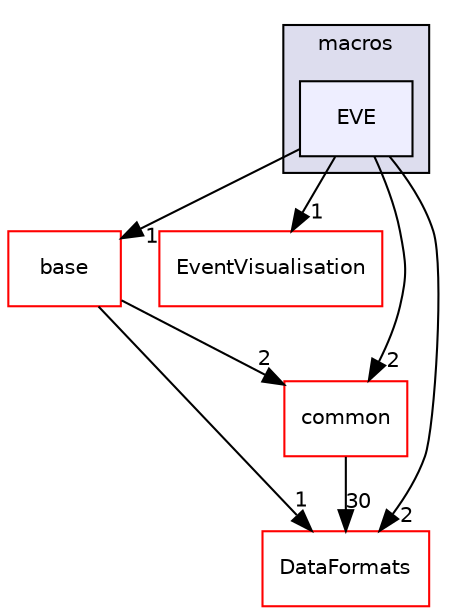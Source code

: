 digraph "/home/travis/build/AliceO2Group/AliceO2/Detectors/ITSMFT/ITS/macros/EVE" {
  bgcolor=transparent;
  compound=true
  node [ fontsize="10", fontname="Helvetica"];
  edge [ labelfontsize="10", labelfontname="Helvetica"];
  subgraph clusterdir_d1915fc52ae3a2d414030e7b83b60b4d {
    graph [ bgcolor="#ddddee", pencolor="black", label="macros" fontname="Helvetica", fontsize="10", URL="dir_d1915fc52ae3a2d414030e7b83b60b4d.html"]
  dir_1f3dcaf49e979915a1a11cf6f96b55ef [shape=box, label="EVE", style="filled", fillcolor="#eeeeff", pencolor="black", URL="dir_1f3dcaf49e979915a1a11cf6f96b55ef.html"];
  }
  dir_eedff867f3c4e67d20b227cb6e0f96ab [shape=box label="base" color="red" URL="dir_eedff867f3c4e67d20b227cb6e0f96ab.html"];
  dir_cec808b9cc531f1b0b82d26124335093 [shape=box label="EventVisualisation" color="red" URL="dir_cec808b9cc531f1b0b82d26124335093.html"];
  dir_85bf31a2e8d306e7598ffcb73f8df6bf [shape=box label="common" color="red" URL="dir_85bf31a2e8d306e7598ffcb73f8df6bf.html"];
  dir_2171f7ec022c5423887b07c69b2f5b48 [shape=box label="DataFormats" color="red" URL="dir_2171f7ec022c5423887b07c69b2f5b48.html"];
  dir_eedff867f3c4e67d20b227cb6e0f96ab->dir_85bf31a2e8d306e7598ffcb73f8df6bf [headlabel="2", labeldistance=1.5 headhref="dir_000277_000224.html"];
  dir_eedff867f3c4e67d20b227cb6e0f96ab->dir_2171f7ec022c5423887b07c69b2f5b48 [headlabel="1", labeldistance=1.5 headhref="dir_000277_000055.html"];
  dir_85bf31a2e8d306e7598ffcb73f8df6bf->dir_2171f7ec022c5423887b07c69b2f5b48 [headlabel="30", labeldistance=1.5 headhref="dir_000224_000055.html"];
  dir_1f3dcaf49e979915a1a11cf6f96b55ef->dir_eedff867f3c4e67d20b227cb6e0f96ab [headlabel="1", labeldistance=1.5 headhref="dir_000294_000277.html"];
  dir_1f3dcaf49e979915a1a11cf6f96b55ef->dir_cec808b9cc531f1b0b82d26124335093 [headlabel="1", labeldistance=1.5 headhref="dir_000294_000111.html"];
  dir_1f3dcaf49e979915a1a11cf6f96b55ef->dir_85bf31a2e8d306e7598ffcb73f8df6bf [headlabel="2", labeldistance=1.5 headhref="dir_000294_000224.html"];
  dir_1f3dcaf49e979915a1a11cf6f96b55ef->dir_2171f7ec022c5423887b07c69b2f5b48 [headlabel="2", labeldistance=1.5 headhref="dir_000294_000055.html"];
}
